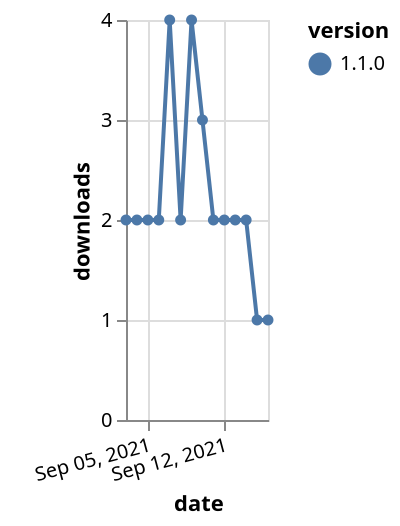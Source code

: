 {"$schema": "https://vega.github.io/schema/vega-lite/v5.json", "description": "A simple bar chart with embedded data.", "data": {"values": [{"date": "2021-09-03", "total": 2092, "delta": 2, "version": "1.1.0"}, {"date": "2021-09-04", "total": 2094, "delta": 2, "version": "1.1.0"}, {"date": "2021-09-05", "total": 2096, "delta": 2, "version": "1.1.0"}, {"date": "2021-09-06", "total": 2098, "delta": 2, "version": "1.1.0"}, {"date": "2021-09-07", "total": 2102, "delta": 4, "version": "1.1.0"}, {"date": "2021-09-08", "total": 2104, "delta": 2, "version": "1.1.0"}, {"date": "2021-09-09", "total": 2108, "delta": 4, "version": "1.1.0"}, {"date": "2021-09-10", "total": 2111, "delta": 3, "version": "1.1.0"}, {"date": "2021-09-11", "total": 2113, "delta": 2, "version": "1.1.0"}, {"date": "2021-09-12", "total": 2115, "delta": 2, "version": "1.1.0"}, {"date": "2021-09-13", "total": 2117, "delta": 2, "version": "1.1.0"}, {"date": "2021-09-14", "total": 2119, "delta": 2, "version": "1.1.0"}, {"date": "2021-09-15", "total": 2120, "delta": 1, "version": "1.1.0"}, {"date": "2021-09-16", "total": 2121, "delta": 1, "version": "1.1.0"}]}, "width": "container", "mark": {"type": "line", "point": {"filled": true}}, "encoding": {"x": {"field": "date", "type": "temporal", "timeUnit": "yearmonthdate", "title": "date", "axis": {"labelAngle": -15}}, "y": {"field": "delta", "type": "quantitative", "title": "downloads"}, "color": {"field": "version", "type": "nominal"}, "tooltip": {"field": "delta"}}}